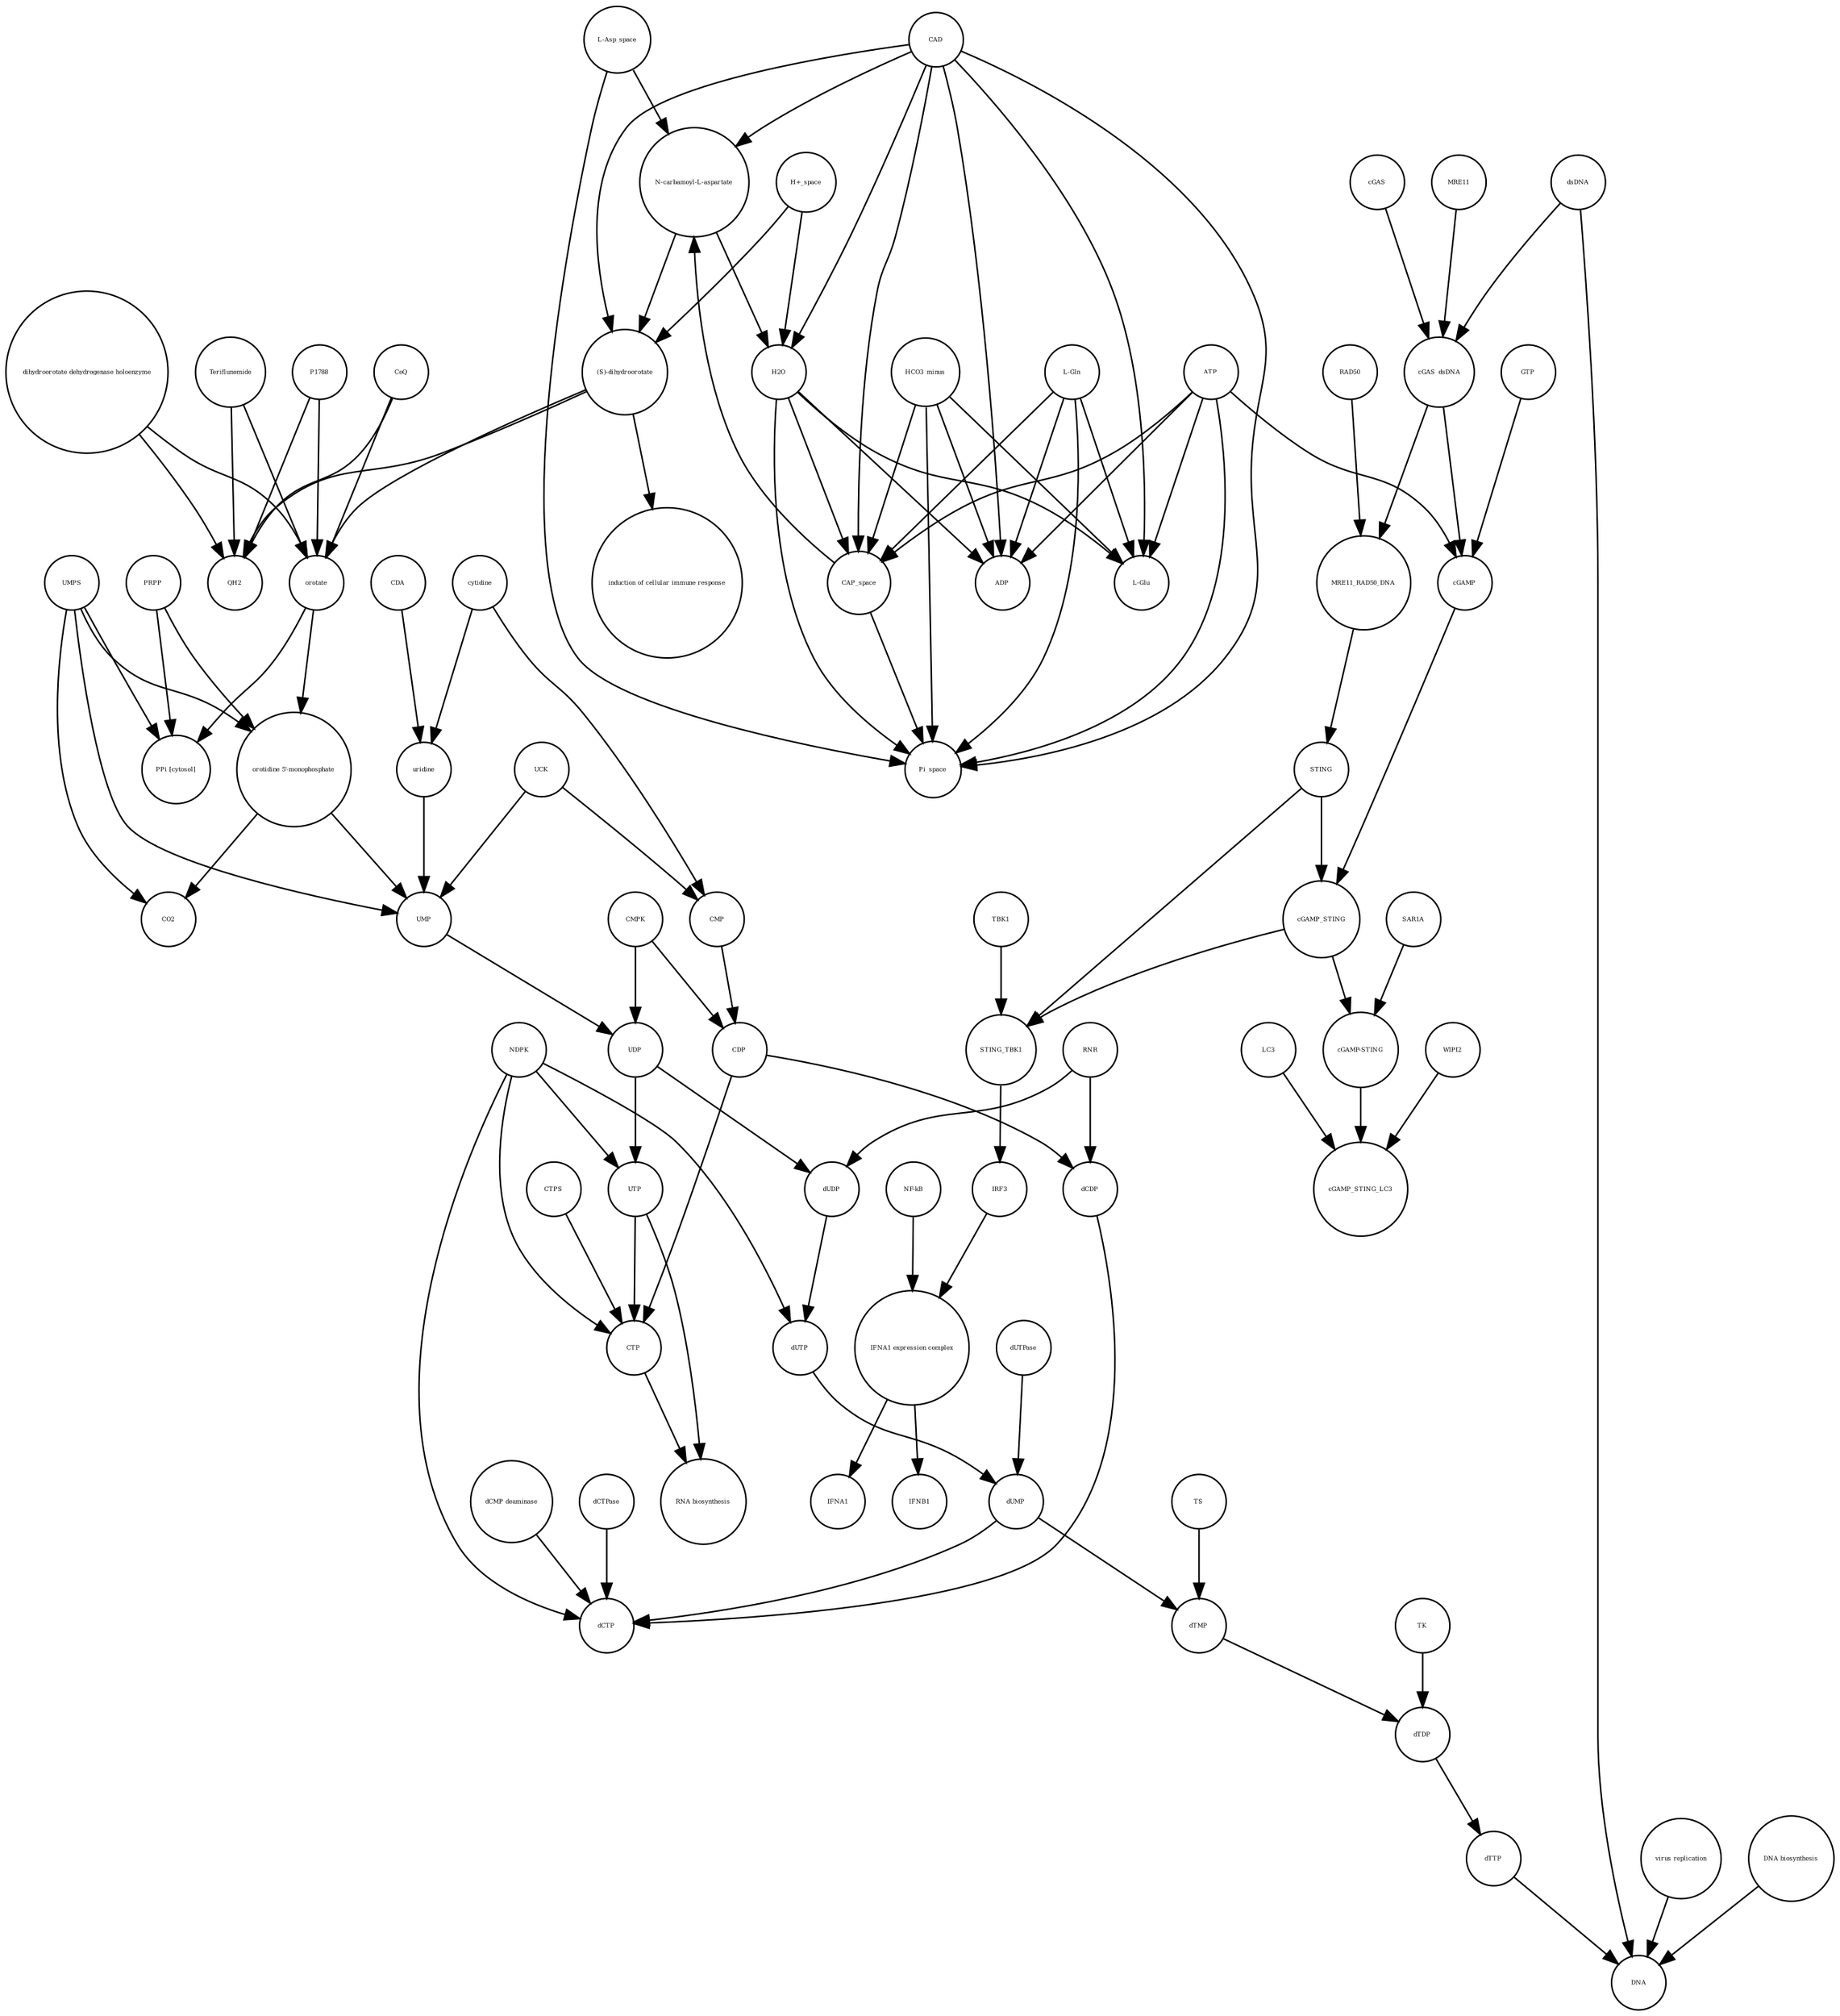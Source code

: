 strict digraph  {
UTP [annotation="", bipartite=0, cls="simple chemical", fontsize=4, label=UTP, shape=circle];
"RNA biosynthesis" [annotation="urn_miriam_obo.go_GO%3A0032774", bipartite=0, cls=phenotype, fontsize=4, label="RNA biosynthesis", shape=circle];
CTP [annotation="", bipartite=0, cls="simple chemical", fontsize=4, label=CTP, shape=circle];
"(S)-dihydroorotate" [annotation="", bipartite=0, cls="simple chemical", fontsize=4, label="(S)-dihydroorotate", shape=circle];
"induction of cellular immune response" [annotation="", bipartite=0, cls=phenotype, fontsize=4, label="induction of cellular immune response", shape=circle];
WIPI2 [annotation="", bipartite=0, cls=macromolecule, fontsize=4, label=WIPI2, shape=circle];
"L-Asp_space" [annotation="", bipartite=0, cls="simple chemical", fontsize=4, label="L-Asp_space", shape=circle];
STING [annotation="", bipartite=0, cls="macromolecule multimer", fontsize=4, label=STING, shape=circle];
dUDP [annotation="", bipartite=0, cls="simple chemical", fontsize=4, label=dUDP, shape=circle];
TK [annotation="", bipartite=0, cls=macromolecule, fontsize=4, label=TK, shape=circle];
cytidine [annotation="", bipartite=0, cls="simple chemical", fontsize=4, label=cytidine, shape=circle];
IFNA1 [annotation="", bipartite=0, cls="nucleic acid feature", fontsize=4, label=IFNA1, shape=circle];
Pi_space [annotation="", bipartite=0, cls="simple chemical", fontsize=4, label=Pi_space, shape=circle];
"L-Gln" [annotation="", bipartite=0, cls="simple chemical", fontsize=4, label="L-Gln", shape=circle];
dTTP [annotation="", bipartite=0, cls="simple chemical", fontsize=4, label=dTTP, shape=circle];
"N-carbamoyl-L-aspartate" [annotation="", bipartite=0, cls="simple chemical", fontsize=4, label="N-carbamoyl-L-aspartate", shape=circle];
"H+_space" [annotation="", bipartite=0, cls="simple chemical", fontsize=4, label="H+_space", shape=circle];
P1788 [annotation="", bipartite=0, cls="simple chemical", fontsize=4, label=P1788, shape=circle];
CoQ [annotation="", bipartite=0, cls="simple chemical", fontsize=4, label=CoQ, shape=circle];
dUTP [annotation="", bipartite=0, cls="simple chemical", fontsize=4, label=dUTP, shape=circle];
CAP_space [annotation="", bipartite=0, cls="simple chemical", fontsize=4, label=CAP_space, shape=circle];
CAD [annotation="", bipartite=0, cls=macromolecule, fontsize=4, label=CAD, shape=circle];
cGAS [annotation="", bipartite=0, cls=macromolecule, fontsize=4, label=cGAS, shape=circle];
SAR1A [annotation="", bipartite=0, cls=macromolecule, fontsize=4, label=SAR1A, shape=circle];
"orotidine 5'-monophosphate" [annotation="", bipartite=0, cls="simple chemical", fontsize=4, label="orotidine 5'-monophosphate", shape=circle];
dCDP [annotation="", bipartite=0, cls="simple chemical", fontsize=4, label=dCDP, shape=circle];
UCK [annotation="", bipartite=0, cls=macromolecule, fontsize=4, label=UCK, shape=circle];
IFNB1 [annotation="", bipartite=0, cls="nucleic acid feature", fontsize=4, label=IFNB1, shape=circle];
NDPK [annotation="", bipartite=0, cls=macromolecule, fontsize=4, label=NDPK, shape=circle];
uridine [annotation="", bipartite=0, cls="simple chemical", fontsize=4, label=uridine, shape=circle];
RAD50 [annotation="", bipartite=0, cls="macromolecule multimer", fontsize=4, label=RAD50, shape=circle];
MRE11 [annotation="", bipartite=0, cls="macromolecule multimer", fontsize=4, label=MRE11, shape=circle];
dTDP [annotation="", bipartite=0, cls="simple chemical", fontsize=4, label=dTDP, shape=circle];
IRF3 [annotation="", bipartite=0, cls="macromolecule multimer", fontsize=4, label=IRF3, shape=circle];
"dihydroorotate dehydrogenase holoenzyme" [annotation="", bipartite=0, cls="simple chemical", fontsize=4, label="dihydroorotate dehydrogenase holoenzyme", shape=circle];
DNA [annotation="", bipartite=0, cls="nucleic acid feature", fontsize=4, label=DNA, shape=circle];
UMPS [annotation="", bipartite=0, cls="macromolecule multimer", fontsize=4, label=UMPS, shape=circle];
CTPS [annotation="", bipartite=0, cls=macromolecule, fontsize=4, label=CTPS, shape=circle];
UDP [annotation="", bipartite=0, cls="simple chemical", fontsize=4, label=UDP, shape=circle];
dsDNA [annotation="", bipartite=0, cls="simple chemical", fontsize=4, label=dsDNA, shape=circle];
dUTPase [annotation="", bipartite=0, cls=macromolecule, fontsize=4, label=dUTPase, shape=circle];
CDP [annotation="", bipartite=0, cls="simple chemical", fontsize=4, label=CDP, shape=circle];
GTP [annotation="", bipartite=0, cls="simple chemical", fontsize=4, label=GTP, shape=circle];
HCO3_minus [annotation="", bipartite=0, cls="simple chemical", fontsize=4, label=HCO3_minus, shape=circle];
CMP [annotation="", bipartite=0, cls="simple chemical", fontsize=4, label=CMP, shape=circle];
ADP [annotation="", bipartite=0, cls="simple chemical", fontsize=4, label=ADP, shape=circle];
QH2 [annotation="", bipartite=0, cls="simple chemical", fontsize=4, label=QH2, shape=circle];
cGAMP_STING [annotation="", bipartite=0, cls=complex, fontsize=4, label=cGAMP_STING, shape=circle];
TS [annotation="", bipartite=0, cls=macromolecule, fontsize=4, label=TS, shape=circle];
CO2 [annotation="", bipartite=0, cls="simple chemical", fontsize=4, label=CO2, shape=circle];
ATP [annotation="", bipartite=0, cls="simple chemical", fontsize=4, label=ATP, shape=circle];
"IFNA1 expression complex" [annotation="", bipartite=0, cls=complex, fontsize=4, label="IFNA1 expression complex", shape=circle];
RNR [annotation="", bipartite=0, cls=macromolecule, fontsize=4, label=RNR, shape=circle];
"dCMP deaminase" [annotation="", bipartite=0, cls=macromolecule, fontsize=4, label="dCMP deaminase", shape=circle];
CMPK [annotation="", bipartite=0, cls=macromolecule, fontsize=4, label=CMPK, shape=circle];
"cGAMP-STING" [annotation="", bipartite=0, cls=complex, fontsize=4, label="cGAMP-STING", shape=circle];
PRPP [annotation="", bipartite=0, cls="simple chemical", fontsize=4, label=PRPP, shape=circle];
orotate [annotation="", bipartite=0, cls="simple chemical", fontsize=4, label=orotate, shape=circle];
H2O [annotation="", bipartite=0, cls="simple chemical", fontsize=4, label=H2O, shape=circle];
dCTP [annotation="", bipartite=0, cls="simple chemical", fontsize=4, label=dCTP, shape=circle];
dCTPase [annotation="", bipartite=0, cls=macromolecule, fontsize=4, label=dCTPase, shape=circle];
"L-Glu" [annotation="", bipartite=0, cls="simple chemical", fontsize=4, label="L-Glu", shape=circle];
MRE11_RAD50_DNA [annotation="", bipartite=0, cls=complex, fontsize=4, label=MRE11_RAD50_DNA, shape=circle];
STING_TBK1 [annotation="", bipartite=0, cls=complex, fontsize=4, label=STING_TBK1, shape=circle];
"virus replication" [annotation="", bipartite=0, cls=phenotype, fontsize=4, label="virus replication", shape=circle];
dTMP [annotation="", bipartite=0, cls="simple chemical", fontsize=4, label=dTMP, shape=circle];
UMP [annotation="", bipartite=0, cls="simple chemical", fontsize=4, label=UMP, shape=circle];
"PPi [cytosol]" [annotation="", bipartite=0, cls="simple chemical", fontsize=4, label="PPi [cytosol]", shape=circle];
dUMP [annotation="", bipartite=0, cls="simple chemical", fontsize=4, label=dUMP, shape=circle];
CDA [annotation="", bipartite=0, cls=macromolecule, fontsize=4, label=CDA, shape=circle];
TBK1 [annotation="", bipartite=0, cls=macromolecule, fontsize=4, label=TBK1, shape=circle];
"DNA biosynthesis" [annotation="urn_miriam_obo.go_GO%3A0071897", bipartite=0, cls=phenotype, fontsize=4, label="DNA biosynthesis", shape=circle];
cGAS_dsDNA [annotation="", bipartite=0, cls=complex, fontsize=4, label=cGAS_dsDNA, shape=circle];
cGAMP_STING_LC3 [annotation="", bipartite=0, cls=complex, fontsize=4, label=cGAMP_STING_LC3, shape=circle];
LC3 [annotation="", bipartite=0, cls=macromolecule, fontsize=4, label=LC3, shape=circle];
Teriflunomide [annotation="", bipartite=0, cls="simple chemical", fontsize=4, label=Teriflunomide, shape=circle];
"NF-kB" [annotation="", bipartite=0, cls=complex, fontsize=4, label="NF-kB", shape=circle];
cGAMP [annotation="", bipartite=0, cls="simple chemical", fontsize=4, label=cGAMP, shape=circle];
UTP -> "RNA biosynthesis"  [annotation="", interaction_type="necessary stimulation"];
UTP -> CTP  [annotation="", interaction_type=production];
CTP -> "RNA biosynthesis"  [annotation="", interaction_type="necessary stimulation"];
"(S)-dihydroorotate" -> "induction of cellular immune response"  [annotation="", interaction_type="necessary stimulation"];
"(S)-dihydroorotate" -> QH2  [annotation="", interaction_type=production];
"(S)-dihydroorotate" -> orotate  [annotation="", interaction_type=production];
WIPI2 -> cGAMP_STING_LC3  [annotation="", interaction_type=catalysis];
"L-Asp_space" -> Pi_space  [annotation="", interaction_type=production];
"L-Asp_space" -> "N-carbamoyl-L-aspartate"  [annotation="", interaction_type=production];
STING -> cGAMP_STING  [annotation="", interaction_type=production];
STING -> STING_TBK1  [annotation="", interaction_type=production];
dUDP -> dUTP  [annotation="", interaction_type=production];
TK -> dTDP  [annotation="", interaction_type=catalysis];
cytidine -> uridine  [annotation="", interaction_type=production];
cytidine -> CMP  [annotation="", interaction_type=production];
"L-Gln" -> Pi_space  [annotation="", interaction_type=production];
"L-Gln" -> CAP_space  [annotation="", interaction_type=production];
"L-Gln" -> "L-Glu"  [annotation="", interaction_type=production];
"L-Gln" -> ADP  [annotation="", interaction_type=production];
dTTP -> DNA  [annotation="", interaction_type=production];
"N-carbamoyl-L-aspartate" -> "(S)-dihydroorotate"  [annotation="", interaction_type=production];
"N-carbamoyl-L-aspartate" -> H2O  [annotation="", interaction_type=production];
"H+_space" -> "(S)-dihydroorotate"  [annotation="", interaction_type=production];
"H+_space" -> H2O  [annotation="", interaction_type=production];
P1788 -> QH2  [annotation=urn_miriam_reactome_REACT_1698, interaction_type=inhibition];
P1788 -> orotate  [annotation=urn_miriam_reactome_REACT_1698, interaction_type=inhibition];
CoQ -> QH2  [annotation="", interaction_type=production];
CoQ -> orotate  [annotation="", interaction_type=production];
dUTP -> dUMP  [annotation="", interaction_type=production];
CAP_space -> Pi_space  [annotation="", interaction_type=production];
CAP_space -> "N-carbamoyl-L-aspartate"  [annotation="", interaction_type=production];
CAD -> ADP  [annotation=urn_miriam_reactome_REACT_1698, interaction_type=catalysis];
CAD -> Pi_space  [annotation=urn_miriam_reactome_REACT_1698, interaction_type=catalysis];
CAD -> CAP_space  [annotation=urn_miriam_reactome_REACT_1698, interaction_type=catalysis];
CAD -> "L-Glu"  [annotation=urn_miriam_reactome_REACT_1698, interaction_type=catalysis];
CAD -> "N-carbamoyl-L-aspartate"  [annotation=urn_miriam_reactome_REACT_1698, interaction_type=catalysis];
CAD -> "(S)-dihydroorotate"  [annotation=urn_miriam_reactome_REACT_1698, interaction_type=catalysis];
CAD -> H2O  [annotation=urn_miriam_reactome_REACT_1698, interaction_type=catalysis];
cGAS -> cGAS_dsDNA  [annotation="", interaction_type=production];
SAR1A -> "cGAMP-STING"  [annotation="", interaction_type=catalysis];
"orotidine 5'-monophosphate" -> CO2  [annotation="", interaction_type=production];
"orotidine 5'-monophosphate" -> UMP  [annotation="", interaction_type=production];
dCDP -> dCTP  [annotation="", interaction_type=production];
UCK -> CMP  [annotation="", interaction_type=catalysis];
UCK -> UMP  [annotation="", interaction_type=catalysis];
NDPK -> UTP  [annotation="", interaction_type=catalysis];
NDPK -> dUTP  [annotation="", interaction_type=catalysis];
NDPK -> CTP  [annotation="", interaction_type=catalysis];
NDPK -> dCTP  [annotation="", interaction_type=catalysis];
uridine -> UMP  [annotation="", interaction_type=production];
RAD50 -> MRE11_RAD50_DNA  [annotation="", interaction_type=production];
MRE11 -> cGAS_dsDNA  [annotation="", interaction_type=production];
dTDP -> dTTP  [annotation="", interaction_type=production];
IRF3 -> "IFNA1 expression complex"  [annotation="", interaction_type=production];
"dihydroorotate dehydrogenase holoenzyme" -> QH2  [annotation=urn_miriam_reactome_REACT_1698, interaction_type=catalysis];
"dihydroorotate dehydrogenase holoenzyme" -> orotate  [annotation=urn_miriam_reactome_REACT_1698, interaction_type=catalysis];
UMPS -> "PPi [cytosol]"  [annotation=urn_miriam_reactome_REACT_1698, interaction_type=catalysis];
UMPS -> "orotidine 5'-monophosphate"  [annotation=urn_miriam_reactome_REACT_1698, interaction_type=catalysis];
UMPS -> CO2  [annotation=urn_miriam_reactome_REACT_1698, interaction_type=catalysis];
UMPS -> UMP  [annotation=urn_miriam_reactome_REACT_1698, interaction_type=catalysis];
CTPS -> CTP  [annotation="", interaction_type=catalysis];
UDP -> dUDP  [annotation="", interaction_type=production];
UDP -> UTP  [annotation="", interaction_type=production];
dsDNA -> DNA  [annotation="", interaction_type=production];
dsDNA -> cGAS_dsDNA  [annotation="", interaction_type=production];
dUTPase -> dUMP  [annotation="", interaction_type=catalysis];
CDP -> dCDP  [annotation="", interaction_type=production];
CDP -> CTP  [annotation="", interaction_type=production];
GTP -> cGAMP  [annotation="", interaction_type=production];
HCO3_minus -> Pi_space  [annotation="", interaction_type=production];
HCO3_minus -> CAP_space  [annotation="", interaction_type=production];
HCO3_minus -> "L-Glu"  [annotation="", interaction_type=production];
HCO3_minus -> ADP  [annotation="", interaction_type=production];
CMP -> CDP  [annotation="", interaction_type=production];
cGAMP_STING -> "cGAMP-STING"  [annotation="", interaction_type=production];
cGAMP_STING -> STING_TBK1  [annotation="", interaction_type=production];
TS -> dTMP  [annotation="", interaction_type=catalysis];
ATP -> cGAMP  [annotation="", interaction_type=production];
ATP -> ADP  [annotation="", interaction_type=production];
ATP -> Pi_space  [annotation="", interaction_type=production];
ATP -> CAP_space  [annotation="", interaction_type=production];
ATP -> "L-Glu"  [annotation="", interaction_type=production];
"IFNA1 expression complex" -> IFNA1  [annotation="", interaction_type=stimulation];
"IFNA1 expression complex" -> IFNB1  [annotation="", interaction_type=stimulation];
RNR -> dUDP  [annotation="", interaction_type=catalysis];
RNR -> dCDP  [annotation="", interaction_type=catalysis];
"dCMP deaminase" -> dCTP  [annotation="", interaction_type=catalysis];
CMPK -> CDP  [annotation="", interaction_type=catalysis];
CMPK -> UDP  [annotation="", interaction_type=catalysis];
"cGAMP-STING" -> cGAMP_STING_LC3  [annotation="", interaction_type=production];
PRPP -> "PPi [cytosol]"  [annotation="", interaction_type=production];
PRPP -> "orotidine 5'-monophosphate"  [annotation="", interaction_type=production];
orotate -> "PPi [cytosol]"  [annotation="", interaction_type=production];
orotate -> "orotidine 5'-monophosphate"  [annotation="", interaction_type=production];
H2O -> Pi_space  [annotation="", interaction_type=production];
H2O -> CAP_space  [annotation="", interaction_type=production];
H2O -> "L-Glu"  [annotation="", interaction_type=production];
H2O -> ADP  [annotation="", interaction_type=production];
dCTPase -> dCTP  [annotation="", interaction_type=catalysis];
MRE11_RAD50_DNA -> STING  [annotation="", interaction_type=catalysis];
STING_TBK1 -> IRF3  [annotation="", interaction_type=catalysis];
"virus replication" -> DNA  [annotation="", interaction_type=inhibition];
dTMP -> dTDP  [annotation="", interaction_type=production];
UMP -> UDP  [annotation="", interaction_type=production];
dUMP -> dTMP  [annotation="", interaction_type=production];
dUMP -> dCTP  [annotation="", interaction_type=production];
CDA -> uridine  [annotation="", interaction_type=catalysis];
TBK1 -> STING_TBK1  [annotation="", interaction_type=production];
"DNA biosynthesis" -> DNA  [annotation="", interaction_type=catalysis];
cGAS_dsDNA -> MRE11_RAD50_DNA  [annotation="", interaction_type=production];
cGAS_dsDNA -> cGAMP  [annotation="", interaction_type=catalysis];
LC3 -> cGAMP_STING_LC3  [annotation="", interaction_type=production];
Teriflunomide -> QH2  [annotation=urn_miriam_reactome_REACT_1698, interaction_type=inhibition];
Teriflunomide -> orotate  [annotation=urn_miriam_reactome_REACT_1698, interaction_type=inhibition];
"NF-kB" -> "IFNA1 expression complex"  [annotation="", interaction_type=production];
cGAMP -> cGAMP_STING  [annotation="", interaction_type=production];
}
